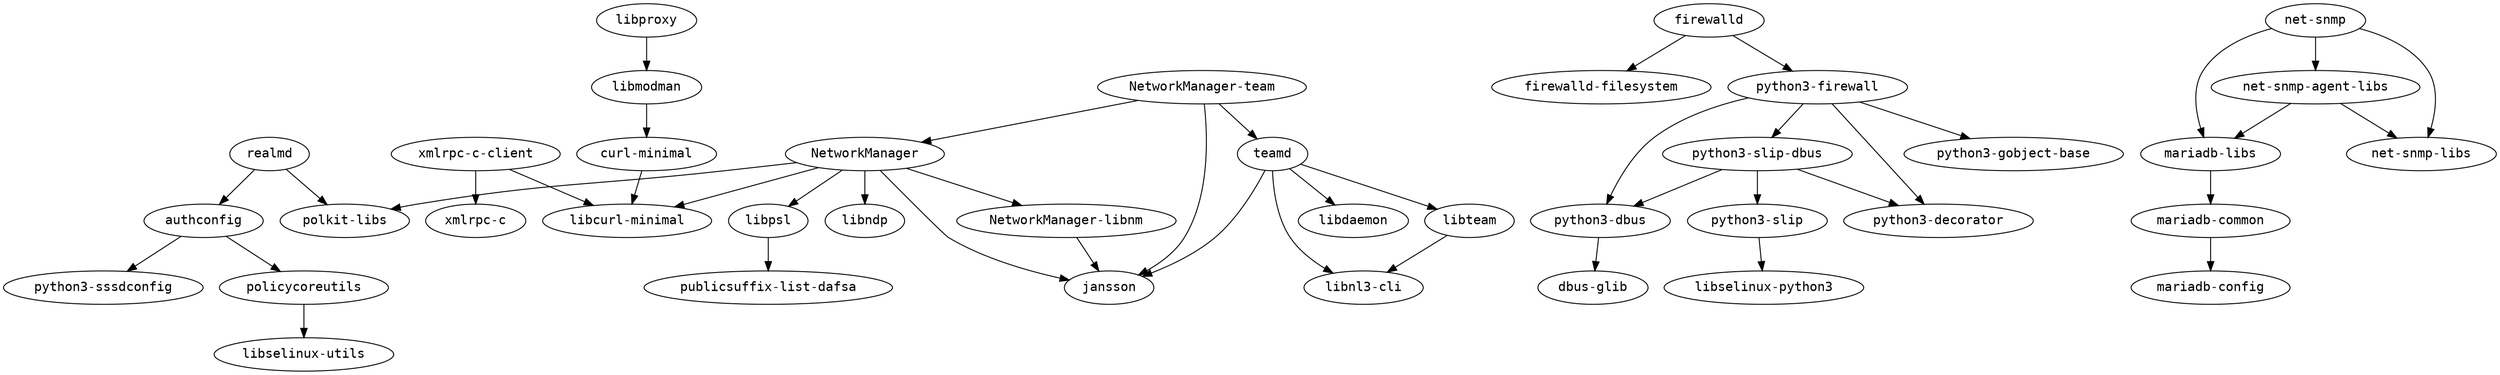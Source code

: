 strict digraph G {
node [fontname=monospace];
  "authconfig" -> "policycoreutils";
  "authconfig" -> "python3-sssdconfig";
  "curl-minimal" -> "libcurl-minimal";
  "firewalld" -> "firewalld-filesystem";
  "firewalld" -> "python3-firewall";
  "libmodman" -> "curl-minimal";
  "libproxy" -> "libmodman";
  "libpsl" -> "publicsuffix-list-dafsa";
  "libteam" -> "libnl3-cli";
  "mariadb-common" -> "mariadb-config";
  "mariadb-libs" -> "mariadb-common";
  "net-snmp-agent-libs" -> "mariadb-libs";
  "net-snmp-agent-libs" -> "net-snmp-libs";
  "net-snmp" -> "mariadb-libs";
  "net-snmp" -> "net-snmp-agent-libs";
  "net-snmp" -> "net-snmp-libs";
  "NetworkManager" -> "jansson";
  "NetworkManager" -> "libcurl-minimal";
  "NetworkManager" -> "libndp";
  "NetworkManager-libnm" -> "jansson";
  "NetworkManager" -> "libpsl";
  "NetworkManager" -> "NetworkManager-libnm";
  "NetworkManager" -> "polkit-libs";
  "NetworkManager-team" -> "jansson";
  "NetworkManager-team" -> "NetworkManager";
  "NetworkManager-team" -> "teamd";
  "policycoreutils" -> "libselinux-utils";
  "python3-dbus" -> "dbus-glib";
  "python3-firewall" -> "python3-dbus";
  "python3-firewall" -> "python3-decorator";
  "python3-firewall" -> "python3-gobject-base";
  "python3-firewall" -> "python3-slip-dbus";
  "python3-slip-dbus" -> "python3-dbus";
  "python3-slip-dbus" -> "python3-decorator";
  "python3-slip-dbus" -> "python3-slip";
  "python3-slip" -> "libselinux-python3";
  "realmd" -> "authconfig";
  "realmd" -> "polkit-libs";
  "teamd" -> "jansson";
  "teamd" -> "libdaemon";
  "teamd" -> "libnl3-cli";
  "teamd" -> "libteam";
  "xmlrpc-c-client" -> "libcurl-minimal";
  "xmlrpc-c-client" -> "xmlrpc-c";
}
